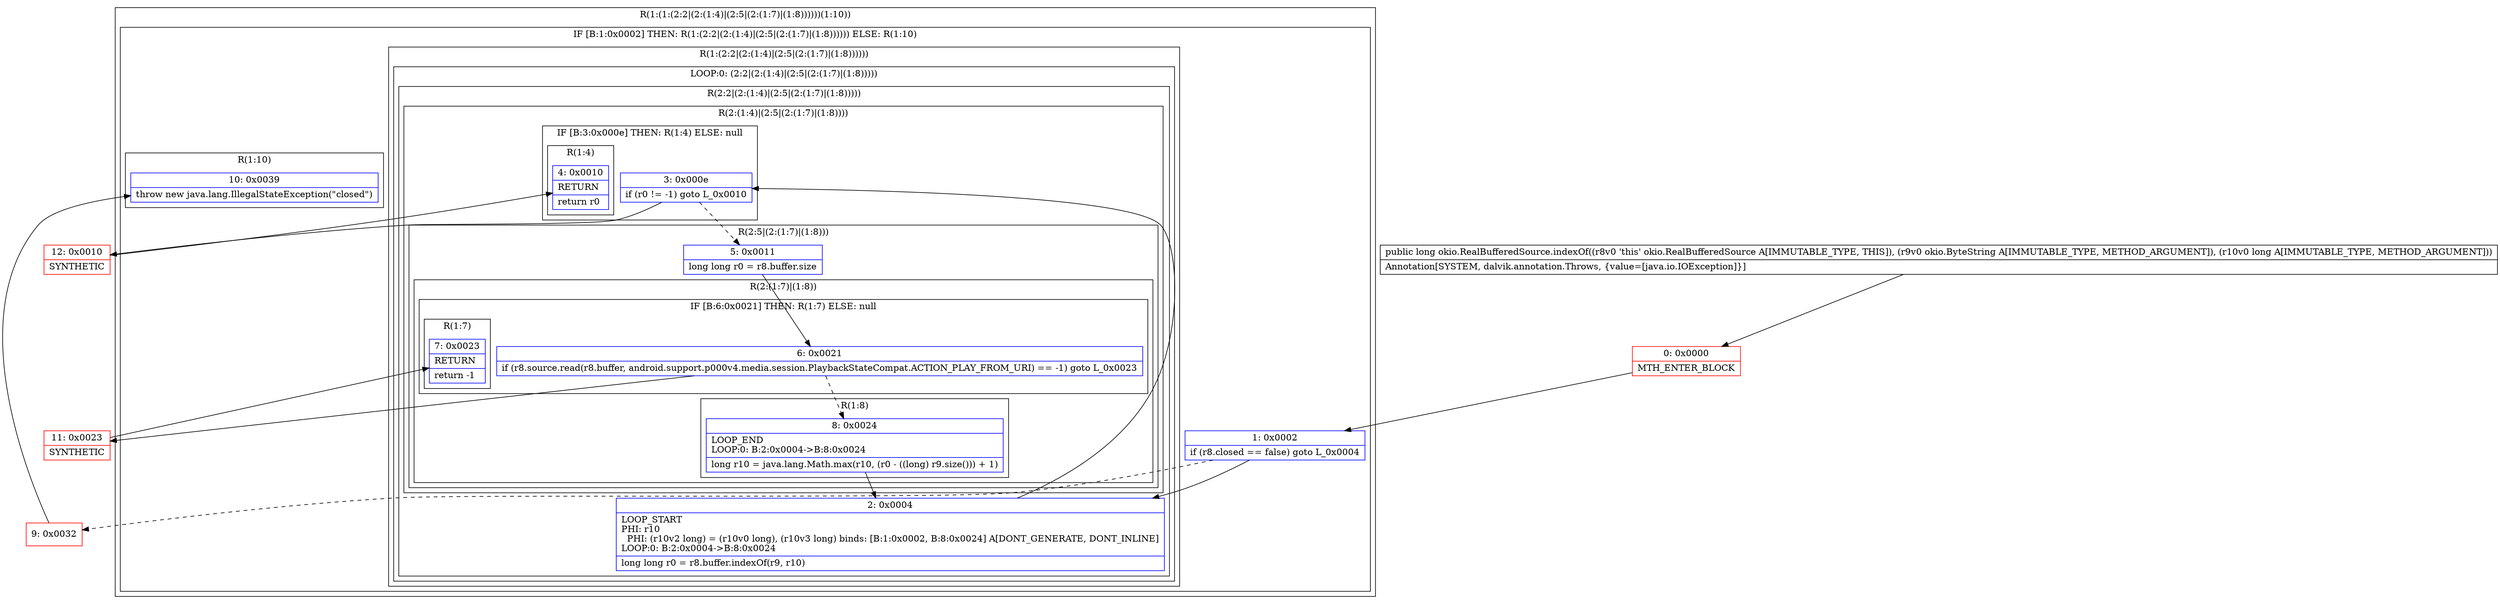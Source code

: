 digraph "CFG forokio.RealBufferedSource.indexOf(Lokio\/ByteString;J)J" {
subgraph cluster_Region_1495307676 {
label = "R(1:(1:(2:2|(2:(1:4)|(2:5|(2:(1:7)|(1:8))))))(1:10))";
node [shape=record,color=blue];
subgraph cluster_IfRegion_2107572599 {
label = "IF [B:1:0x0002] THEN: R(1:(2:2|(2:(1:4)|(2:5|(2:(1:7)|(1:8)))))) ELSE: R(1:10)";
node [shape=record,color=blue];
Node_1 [shape=record,label="{1\:\ 0x0002|if (r8.closed == false) goto L_0x0004\l}"];
subgraph cluster_Region_774953261 {
label = "R(1:(2:2|(2:(1:4)|(2:5|(2:(1:7)|(1:8))))))";
node [shape=record,color=blue];
subgraph cluster_LoopRegion_240187742 {
label = "LOOP:0: (2:2|(2:(1:4)|(2:5|(2:(1:7)|(1:8)))))";
node [shape=record,color=blue];
subgraph cluster_Region_575668881 {
label = "R(2:2|(2:(1:4)|(2:5|(2:(1:7)|(1:8)))))";
node [shape=record,color=blue];
Node_2 [shape=record,label="{2\:\ 0x0004|LOOP_START\lPHI: r10 \l  PHI: (r10v2 long) = (r10v0 long), (r10v3 long) binds: [B:1:0x0002, B:8:0x0024] A[DONT_GENERATE, DONT_INLINE]\lLOOP:0: B:2:0x0004\-\>B:8:0x0024\l|long long r0 = r8.buffer.indexOf(r9, r10)\l}"];
subgraph cluster_Region_1400967549 {
label = "R(2:(1:4)|(2:5|(2:(1:7)|(1:8))))";
node [shape=record,color=blue];
subgraph cluster_IfRegion_114611645 {
label = "IF [B:3:0x000e] THEN: R(1:4) ELSE: null";
node [shape=record,color=blue];
Node_3 [shape=record,label="{3\:\ 0x000e|if (r0 != \-1) goto L_0x0010\l}"];
subgraph cluster_Region_217724663 {
label = "R(1:4)";
node [shape=record,color=blue];
Node_4 [shape=record,label="{4\:\ 0x0010|RETURN\l|return r0\l}"];
}
}
subgraph cluster_Region_350671776 {
label = "R(2:5|(2:(1:7)|(1:8)))";
node [shape=record,color=blue];
Node_5 [shape=record,label="{5\:\ 0x0011|long long r0 = r8.buffer.size\l}"];
subgraph cluster_Region_1452287683 {
label = "R(2:(1:7)|(1:8))";
node [shape=record,color=blue];
subgraph cluster_IfRegion_2126603405 {
label = "IF [B:6:0x0021] THEN: R(1:7) ELSE: null";
node [shape=record,color=blue];
Node_6 [shape=record,label="{6\:\ 0x0021|if (r8.source.read(r8.buffer, android.support.p000v4.media.session.PlaybackStateCompat.ACTION_PLAY_FROM_URI) == \-1) goto L_0x0023\l}"];
subgraph cluster_Region_2001922050 {
label = "R(1:7)";
node [shape=record,color=blue];
Node_7 [shape=record,label="{7\:\ 0x0023|RETURN\l|return \-1\l}"];
}
}
subgraph cluster_Region_905973543 {
label = "R(1:8)";
node [shape=record,color=blue];
Node_8 [shape=record,label="{8\:\ 0x0024|LOOP_END\lLOOP:0: B:2:0x0004\-\>B:8:0x0024\l|long r10 = java.lang.Math.max(r10, (r0 \- ((long) r9.size())) + 1)\l}"];
}
}
}
}
}
}
}
subgraph cluster_Region_746784108 {
label = "R(1:10)";
node [shape=record,color=blue];
Node_10 [shape=record,label="{10\:\ 0x0039|throw new java.lang.IllegalStateException(\"closed\")\l}"];
}
}
}
Node_0 [shape=record,color=red,label="{0\:\ 0x0000|MTH_ENTER_BLOCK\l}"];
Node_9 [shape=record,color=red,label="{9\:\ 0x0032}"];
Node_11 [shape=record,color=red,label="{11\:\ 0x0023|SYNTHETIC\l}"];
Node_12 [shape=record,color=red,label="{12\:\ 0x0010|SYNTHETIC\l}"];
MethodNode[shape=record,label="{public long okio.RealBufferedSource.indexOf((r8v0 'this' okio.RealBufferedSource A[IMMUTABLE_TYPE, THIS]), (r9v0 okio.ByteString A[IMMUTABLE_TYPE, METHOD_ARGUMENT]), (r10v0 long A[IMMUTABLE_TYPE, METHOD_ARGUMENT]))  | Annotation[SYSTEM, dalvik.annotation.Throws, \{value=[java.io.IOException]\}]\l}"];
MethodNode -> Node_0;
Node_1 -> Node_2;
Node_1 -> Node_9[style=dashed];
Node_2 -> Node_3;
Node_3 -> Node_5[style=dashed];
Node_3 -> Node_12;
Node_5 -> Node_6;
Node_6 -> Node_8[style=dashed];
Node_6 -> Node_11;
Node_8 -> Node_2;
Node_0 -> Node_1;
Node_9 -> Node_10;
Node_11 -> Node_7;
Node_12 -> Node_4;
}

